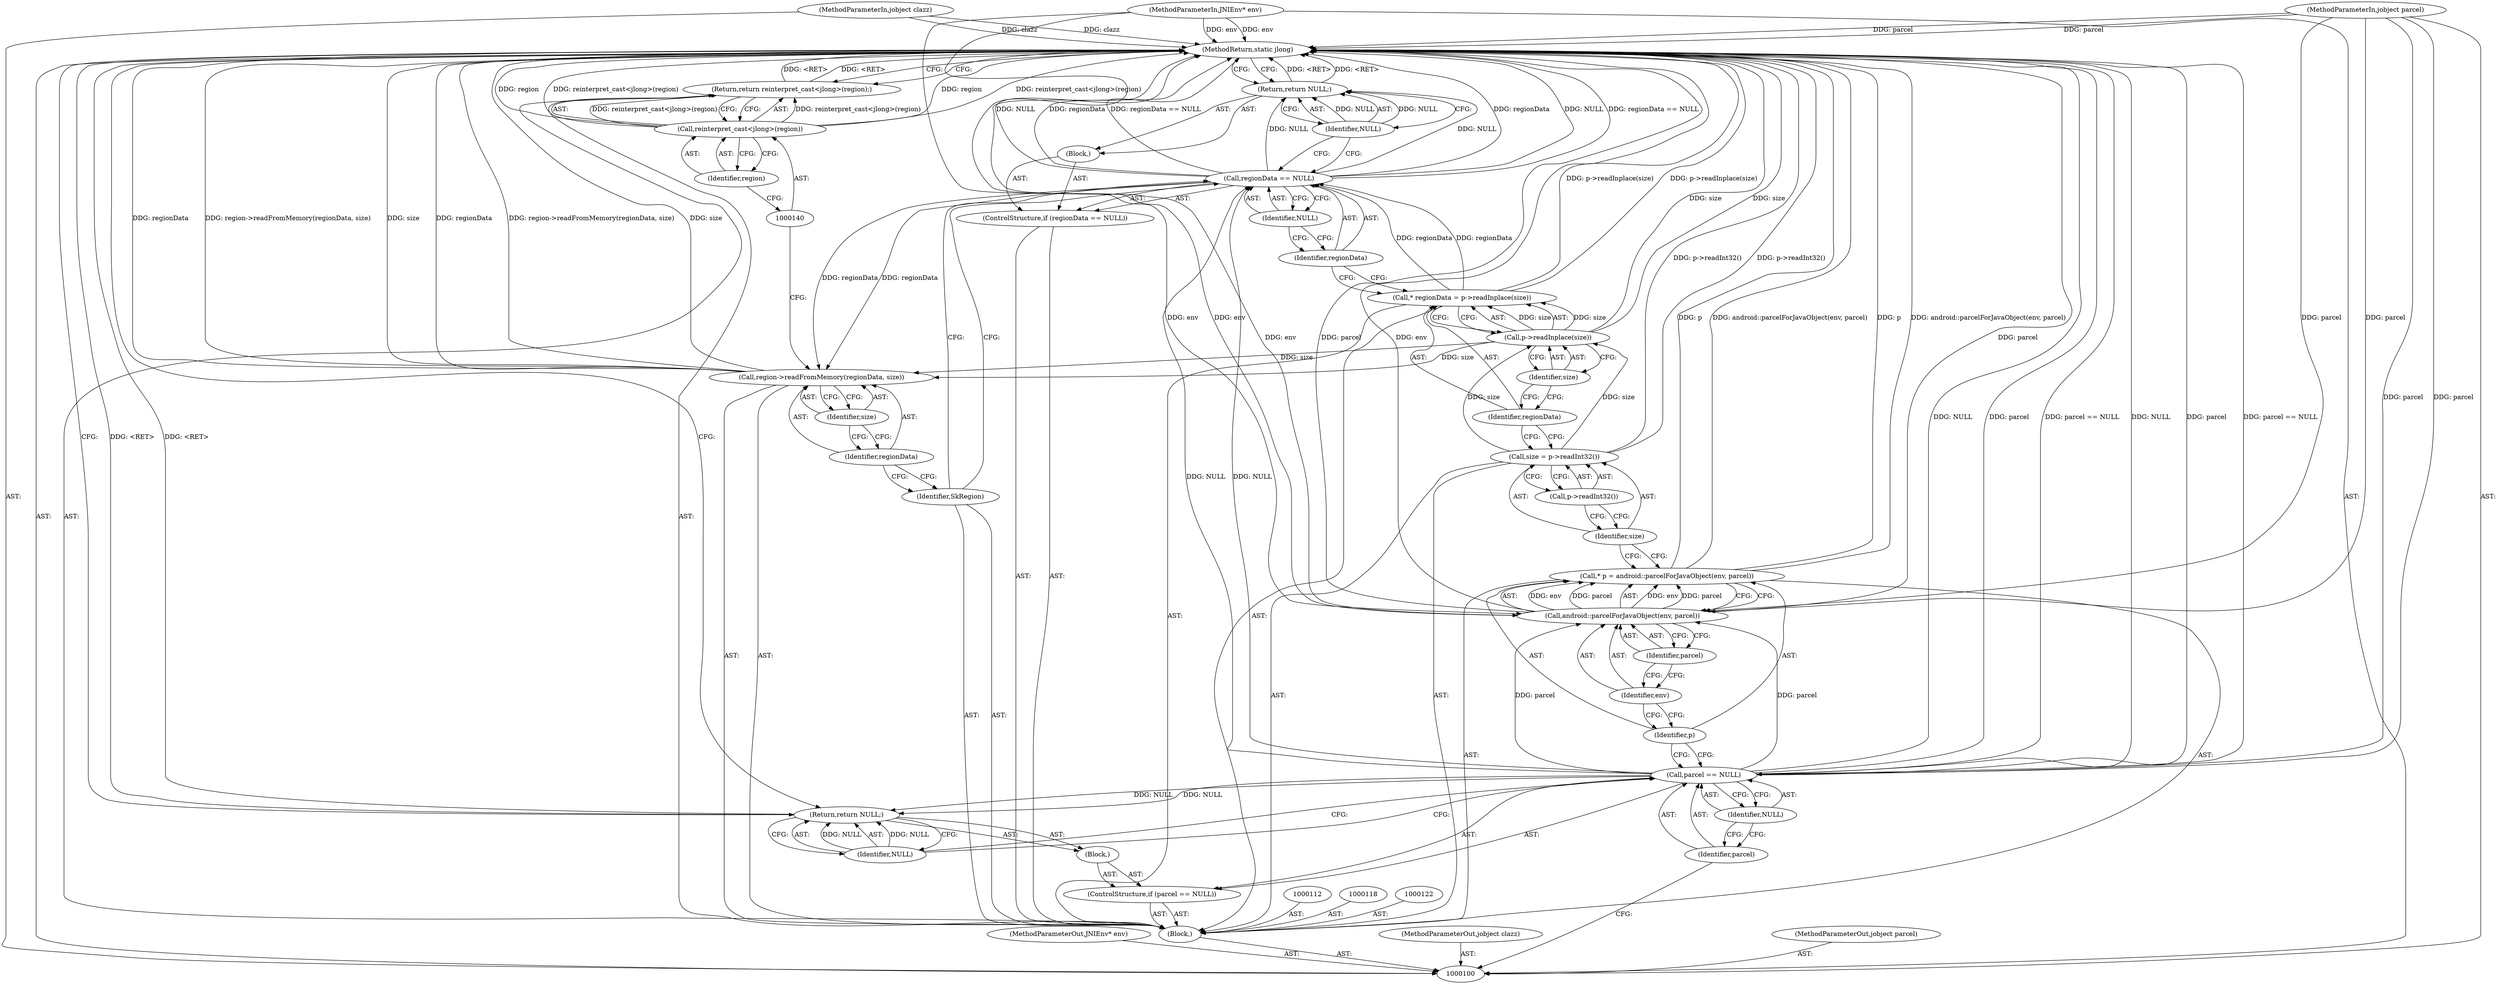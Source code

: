 digraph "0_Android_4cff1f49ff95d990d6c2614da5d5a23d02145885" {
"1000142" [label="(MethodReturn,static jlong)"];
"1000101" [label="(MethodParameterIn,JNIEnv* env)"];
"1000184" [label="(MethodParameterOut,JNIEnv* env)"];
"1000102" [label="(MethodParameterIn,jobject clazz)"];
"1000185" [label="(MethodParameterOut,jobject clazz)"];
"1000103" [label="(MethodParameterIn,jobject parcel)"];
"1000186" [label="(MethodParameterOut,jobject parcel)"];
"1000119" [label="(Call,size = p->readInt32())"];
"1000120" [label="(Identifier,size)"];
"1000121" [label="(Call,p->readInt32())"];
"1000123" [label="(Call,* regionData = p->readInplace(size))"];
"1000124" [label="(Identifier,regionData)"];
"1000125" [label="(Call,p->readInplace(size))"];
"1000126" [label="(Identifier,size)"];
"1000130" [label="(Identifier,NULL)"];
"1000131" [label="(Block,)"];
"1000127" [label="(ControlStructure,if (regionData == NULL))"];
"1000128" [label="(Call,regionData == NULL)"];
"1000129" [label="(Identifier,regionData)"];
"1000133" [label="(Identifier,NULL)"];
"1000132" [label="(Return,return NULL;)"];
"1000134" [label="(Identifier,SkRegion)"];
"1000136" [label="(Identifier,regionData)"];
"1000137" [label="(Identifier,size)"];
"1000135" [label="(Call,region->readFromMemory(regionData, size))"];
"1000139" [label="(Call,reinterpret_cast<jlong>(region))"];
"1000141" [label="(Identifier,region)"];
"1000138" [label="(Return,return reinterpret_cast<jlong>(region);)"];
"1000104" [label="(Block,)"];
"1000105" [label="(ControlStructure,if (parcel == NULL))"];
"1000108" [label="(Identifier,NULL)"];
"1000109" [label="(Block,)"];
"1000106" [label="(Call,parcel == NULL)"];
"1000107" [label="(Identifier,parcel)"];
"1000110" [label="(Return,return NULL;)"];
"1000111" [label="(Identifier,NULL)"];
"1000113" [label="(Call,* p = android::parcelForJavaObject(env, parcel))"];
"1000114" [label="(Identifier,p)"];
"1000115" [label="(Call,android::parcelForJavaObject(env, parcel))"];
"1000116" [label="(Identifier,env)"];
"1000117" [label="(Identifier,parcel)"];
"1000142" -> "1000100"  [label="AST: "];
"1000142" -> "1000110"  [label="CFG: "];
"1000142" -> "1000132"  [label="CFG: "];
"1000142" -> "1000138"  [label="CFG: "];
"1000115" -> "1000142"  [label="DDG: parcel"];
"1000115" -> "1000142"  [label="DDG: env"];
"1000123" -> "1000142"  [label="DDG: p->readInplace(size)"];
"1000106" -> "1000142"  [label="DDG: NULL"];
"1000106" -> "1000142"  [label="DDG: parcel"];
"1000106" -> "1000142"  [label="DDG: parcel == NULL"];
"1000113" -> "1000142"  [label="DDG: p"];
"1000113" -> "1000142"  [label="DDG: android::parcelForJavaObject(env, parcel)"];
"1000102" -> "1000142"  [label="DDG: clazz"];
"1000135" -> "1000142"  [label="DDG: regionData"];
"1000135" -> "1000142"  [label="DDG: region->readFromMemory(regionData, size)"];
"1000135" -> "1000142"  [label="DDG: size"];
"1000128" -> "1000142"  [label="DDG: regionData == NULL"];
"1000128" -> "1000142"  [label="DDG: NULL"];
"1000128" -> "1000142"  [label="DDG: regionData"];
"1000125" -> "1000142"  [label="DDG: size"];
"1000139" -> "1000142"  [label="DDG: region"];
"1000139" -> "1000142"  [label="DDG: reinterpret_cast<jlong>(region)"];
"1000103" -> "1000142"  [label="DDG: parcel"];
"1000119" -> "1000142"  [label="DDG: p->readInt32()"];
"1000101" -> "1000142"  [label="DDG: env"];
"1000132" -> "1000142"  [label="DDG: <RET>"];
"1000138" -> "1000142"  [label="DDG: <RET>"];
"1000110" -> "1000142"  [label="DDG: <RET>"];
"1000101" -> "1000100"  [label="AST: "];
"1000101" -> "1000142"  [label="DDG: env"];
"1000101" -> "1000115"  [label="DDG: env"];
"1000184" -> "1000100"  [label="AST: "];
"1000102" -> "1000100"  [label="AST: "];
"1000102" -> "1000142"  [label="DDG: clazz"];
"1000185" -> "1000100"  [label="AST: "];
"1000103" -> "1000100"  [label="AST: "];
"1000103" -> "1000142"  [label="DDG: parcel"];
"1000103" -> "1000106"  [label="DDG: parcel"];
"1000103" -> "1000115"  [label="DDG: parcel"];
"1000186" -> "1000100"  [label="AST: "];
"1000119" -> "1000104"  [label="AST: "];
"1000119" -> "1000121"  [label="CFG: "];
"1000120" -> "1000119"  [label="AST: "];
"1000121" -> "1000119"  [label="AST: "];
"1000124" -> "1000119"  [label="CFG: "];
"1000119" -> "1000142"  [label="DDG: p->readInt32()"];
"1000119" -> "1000125"  [label="DDG: size"];
"1000120" -> "1000119"  [label="AST: "];
"1000120" -> "1000113"  [label="CFG: "];
"1000121" -> "1000120"  [label="CFG: "];
"1000121" -> "1000119"  [label="AST: "];
"1000121" -> "1000120"  [label="CFG: "];
"1000119" -> "1000121"  [label="CFG: "];
"1000123" -> "1000104"  [label="AST: "];
"1000123" -> "1000125"  [label="CFG: "];
"1000124" -> "1000123"  [label="AST: "];
"1000125" -> "1000123"  [label="AST: "];
"1000129" -> "1000123"  [label="CFG: "];
"1000123" -> "1000142"  [label="DDG: p->readInplace(size)"];
"1000125" -> "1000123"  [label="DDG: size"];
"1000123" -> "1000128"  [label="DDG: regionData"];
"1000124" -> "1000123"  [label="AST: "];
"1000124" -> "1000119"  [label="CFG: "];
"1000126" -> "1000124"  [label="CFG: "];
"1000125" -> "1000123"  [label="AST: "];
"1000125" -> "1000126"  [label="CFG: "];
"1000126" -> "1000125"  [label="AST: "];
"1000123" -> "1000125"  [label="CFG: "];
"1000125" -> "1000142"  [label="DDG: size"];
"1000125" -> "1000123"  [label="DDG: size"];
"1000119" -> "1000125"  [label="DDG: size"];
"1000125" -> "1000135"  [label="DDG: size"];
"1000126" -> "1000125"  [label="AST: "];
"1000126" -> "1000124"  [label="CFG: "];
"1000125" -> "1000126"  [label="CFG: "];
"1000130" -> "1000128"  [label="AST: "];
"1000130" -> "1000129"  [label="CFG: "];
"1000128" -> "1000130"  [label="CFG: "];
"1000131" -> "1000127"  [label="AST: "];
"1000132" -> "1000131"  [label="AST: "];
"1000127" -> "1000104"  [label="AST: "];
"1000128" -> "1000127"  [label="AST: "];
"1000131" -> "1000127"  [label="AST: "];
"1000128" -> "1000127"  [label="AST: "];
"1000128" -> "1000130"  [label="CFG: "];
"1000129" -> "1000128"  [label="AST: "];
"1000130" -> "1000128"  [label="AST: "];
"1000133" -> "1000128"  [label="CFG: "];
"1000134" -> "1000128"  [label="CFG: "];
"1000128" -> "1000142"  [label="DDG: regionData == NULL"];
"1000128" -> "1000142"  [label="DDG: NULL"];
"1000128" -> "1000142"  [label="DDG: regionData"];
"1000123" -> "1000128"  [label="DDG: regionData"];
"1000106" -> "1000128"  [label="DDG: NULL"];
"1000128" -> "1000132"  [label="DDG: NULL"];
"1000128" -> "1000135"  [label="DDG: regionData"];
"1000129" -> "1000128"  [label="AST: "];
"1000129" -> "1000123"  [label="CFG: "];
"1000130" -> "1000129"  [label="CFG: "];
"1000133" -> "1000132"  [label="AST: "];
"1000133" -> "1000128"  [label="CFG: "];
"1000132" -> "1000133"  [label="CFG: "];
"1000133" -> "1000132"  [label="DDG: NULL"];
"1000132" -> "1000131"  [label="AST: "];
"1000132" -> "1000133"  [label="CFG: "];
"1000133" -> "1000132"  [label="AST: "];
"1000142" -> "1000132"  [label="CFG: "];
"1000132" -> "1000142"  [label="DDG: <RET>"];
"1000133" -> "1000132"  [label="DDG: NULL"];
"1000128" -> "1000132"  [label="DDG: NULL"];
"1000134" -> "1000104"  [label="AST: "];
"1000134" -> "1000128"  [label="CFG: "];
"1000136" -> "1000134"  [label="CFG: "];
"1000136" -> "1000135"  [label="AST: "];
"1000136" -> "1000134"  [label="CFG: "];
"1000137" -> "1000136"  [label="CFG: "];
"1000137" -> "1000135"  [label="AST: "];
"1000137" -> "1000136"  [label="CFG: "];
"1000135" -> "1000137"  [label="CFG: "];
"1000135" -> "1000104"  [label="AST: "];
"1000135" -> "1000137"  [label="CFG: "];
"1000136" -> "1000135"  [label="AST: "];
"1000137" -> "1000135"  [label="AST: "];
"1000140" -> "1000135"  [label="CFG: "];
"1000135" -> "1000142"  [label="DDG: regionData"];
"1000135" -> "1000142"  [label="DDG: region->readFromMemory(regionData, size)"];
"1000135" -> "1000142"  [label="DDG: size"];
"1000128" -> "1000135"  [label="DDG: regionData"];
"1000125" -> "1000135"  [label="DDG: size"];
"1000139" -> "1000138"  [label="AST: "];
"1000139" -> "1000141"  [label="CFG: "];
"1000140" -> "1000139"  [label="AST: "];
"1000141" -> "1000139"  [label="AST: "];
"1000138" -> "1000139"  [label="CFG: "];
"1000139" -> "1000142"  [label="DDG: region"];
"1000139" -> "1000142"  [label="DDG: reinterpret_cast<jlong>(region)"];
"1000139" -> "1000138"  [label="DDG: reinterpret_cast<jlong>(region)"];
"1000141" -> "1000139"  [label="AST: "];
"1000141" -> "1000140"  [label="CFG: "];
"1000139" -> "1000141"  [label="CFG: "];
"1000138" -> "1000104"  [label="AST: "];
"1000138" -> "1000139"  [label="CFG: "];
"1000139" -> "1000138"  [label="AST: "];
"1000142" -> "1000138"  [label="CFG: "];
"1000138" -> "1000142"  [label="DDG: <RET>"];
"1000139" -> "1000138"  [label="DDG: reinterpret_cast<jlong>(region)"];
"1000104" -> "1000100"  [label="AST: "];
"1000105" -> "1000104"  [label="AST: "];
"1000112" -> "1000104"  [label="AST: "];
"1000113" -> "1000104"  [label="AST: "];
"1000118" -> "1000104"  [label="AST: "];
"1000119" -> "1000104"  [label="AST: "];
"1000122" -> "1000104"  [label="AST: "];
"1000123" -> "1000104"  [label="AST: "];
"1000127" -> "1000104"  [label="AST: "];
"1000134" -> "1000104"  [label="AST: "];
"1000135" -> "1000104"  [label="AST: "];
"1000138" -> "1000104"  [label="AST: "];
"1000105" -> "1000104"  [label="AST: "];
"1000106" -> "1000105"  [label="AST: "];
"1000109" -> "1000105"  [label="AST: "];
"1000108" -> "1000106"  [label="AST: "];
"1000108" -> "1000107"  [label="CFG: "];
"1000106" -> "1000108"  [label="CFG: "];
"1000109" -> "1000105"  [label="AST: "];
"1000110" -> "1000109"  [label="AST: "];
"1000106" -> "1000105"  [label="AST: "];
"1000106" -> "1000108"  [label="CFG: "];
"1000107" -> "1000106"  [label="AST: "];
"1000108" -> "1000106"  [label="AST: "];
"1000111" -> "1000106"  [label="CFG: "];
"1000114" -> "1000106"  [label="CFG: "];
"1000106" -> "1000142"  [label="DDG: NULL"];
"1000106" -> "1000142"  [label="DDG: parcel"];
"1000106" -> "1000142"  [label="DDG: parcel == NULL"];
"1000103" -> "1000106"  [label="DDG: parcel"];
"1000106" -> "1000110"  [label="DDG: NULL"];
"1000106" -> "1000115"  [label="DDG: parcel"];
"1000106" -> "1000128"  [label="DDG: NULL"];
"1000107" -> "1000106"  [label="AST: "];
"1000107" -> "1000100"  [label="CFG: "];
"1000108" -> "1000107"  [label="CFG: "];
"1000110" -> "1000109"  [label="AST: "];
"1000110" -> "1000111"  [label="CFG: "];
"1000111" -> "1000110"  [label="AST: "];
"1000142" -> "1000110"  [label="CFG: "];
"1000110" -> "1000142"  [label="DDG: <RET>"];
"1000111" -> "1000110"  [label="DDG: NULL"];
"1000106" -> "1000110"  [label="DDG: NULL"];
"1000111" -> "1000110"  [label="AST: "];
"1000111" -> "1000106"  [label="CFG: "];
"1000110" -> "1000111"  [label="CFG: "];
"1000111" -> "1000110"  [label="DDG: NULL"];
"1000113" -> "1000104"  [label="AST: "];
"1000113" -> "1000115"  [label="CFG: "];
"1000114" -> "1000113"  [label="AST: "];
"1000115" -> "1000113"  [label="AST: "];
"1000120" -> "1000113"  [label="CFG: "];
"1000113" -> "1000142"  [label="DDG: p"];
"1000113" -> "1000142"  [label="DDG: android::parcelForJavaObject(env, parcel)"];
"1000115" -> "1000113"  [label="DDG: env"];
"1000115" -> "1000113"  [label="DDG: parcel"];
"1000114" -> "1000113"  [label="AST: "];
"1000114" -> "1000106"  [label="CFG: "];
"1000116" -> "1000114"  [label="CFG: "];
"1000115" -> "1000113"  [label="AST: "];
"1000115" -> "1000117"  [label="CFG: "];
"1000116" -> "1000115"  [label="AST: "];
"1000117" -> "1000115"  [label="AST: "];
"1000113" -> "1000115"  [label="CFG: "];
"1000115" -> "1000142"  [label="DDG: parcel"];
"1000115" -> "1000142"  [label="DDG: env"];
"1000115" -> "1000113"  [label="DDG: env"];
"1000115" -> "1000113"  [label="DDG: parcel"];
"1000101" -> "1000115"  [label="DDG: env"];
"1000106" -> "1000115"  [label="DDG: parcel"];
"1000103" -> "1000115"  [label="DDG: parcel"];
"1000116" -> "1000115"  [label="AST: "];
"1000116" -> "1000114"  [label="CFG: "];
"1000117" -> "1000116"  [label="CFG: "];
"1000117" -> "1000115"  [label="AST: "];
"1000117" -> "1000116"  [label="CFG: "];
"1000115" -> "1000117"  [label="CFG: "];
}
